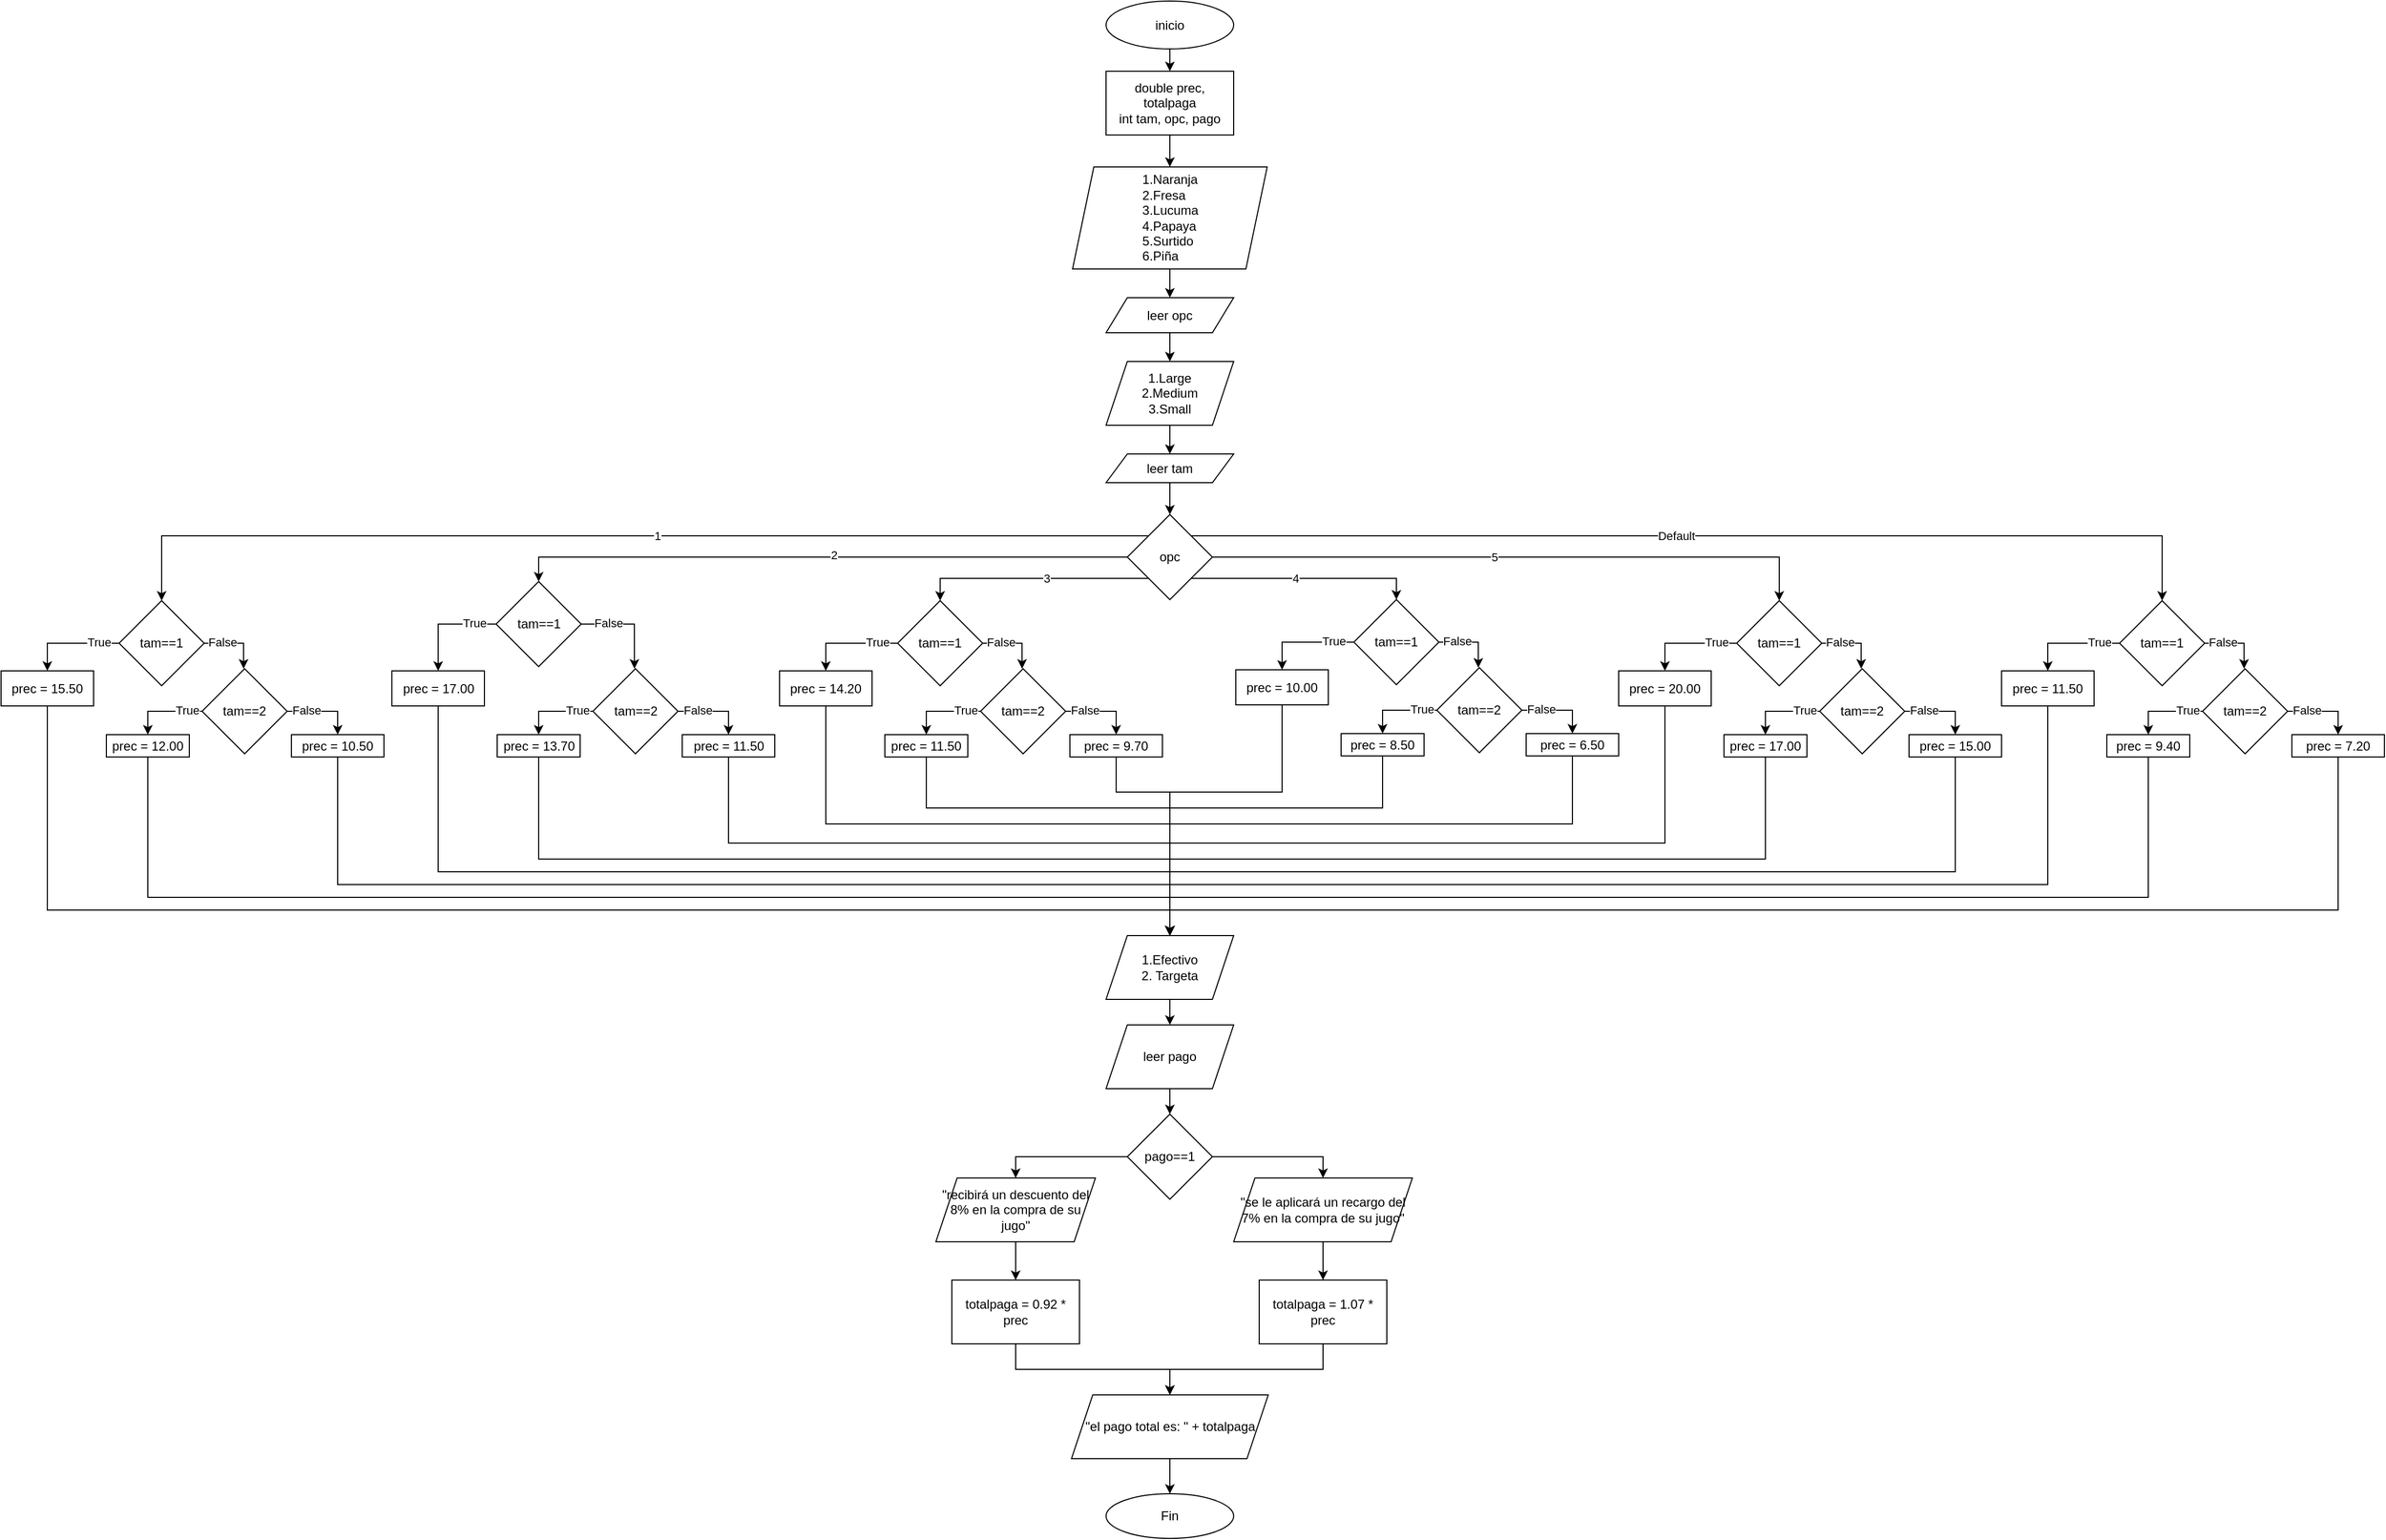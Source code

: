 <mxfile version="28.1.1">
  <diagram name="Página-1" id="8cyasYamd2iDM3UfoEXW">
    <mxGraphModel dx="1830" dy="1711" grid="1" gridSize="3" guides="1" tooltips="1" connect="1" arrows="1" fold="1" page="1" pageScale="1" pageWidth="827" pageHeight="1169" math="0" shadow="0">
      <root>
        <mxCell id="0" />
        <mxCell id="1" parent="0" />
        <mxCell id="SADH6rED4iykLWW7WeVm-2" value="" style="edgeStyle=orthogonalEdgeStyle;rounded=0;orthogonalLoop=1;jettySize=auto;html=1;" parent="1" source="iPGsbpQnGXzjsvIymjld-1" target="SADH6rED4iykLWW7WeVm-1" edge="1">
          <mxGeometry relative="1" as="geometry" />
        </mxCell>
        <mxCell id="iPGsbpQnGXzjsvIymjld-1" value="inicio" style="ellipse;whiteSpace=wrap;html=1;" parent="1" vertex="1">
          <mxGeometry x="361" y="-1167" width="120" height="45" as="geometry" />
        </mxCell>
        <mxCell id="SADH6rED4iykLWW7WeVm-5" value="" style="edgeStyle=orthogonalEdgeStyle;rounded=0;orthogonalLoop=1;jettySize=auto;html=1;" parent="1" source="SADH6rED4iykLWW7WeVm-1" target="SADH6rED4iykLWW7WeVm-3" edge="1">
          <mxGeometry relative="1" as="geometry" />
        </mxCell>
        <mxCell id="SADH6rED4iykLWW7WeVm-1" value="double prec, totalpaga&lt;br&gt;int tam, opc, pago" style="rounded=0;whiteSpace=wrap;html=1;" parent="1" vertex="1">
          <mxGeometry x="361" y="-1101" width="120" height="60" as="geometry" />
        </mxCell>
        <mxCell id="SADH6rED4iykLWW7WeVm-7" value="" style="edgeStyle=orthogonalEdgeStyle;rounded=0;orthogonalLoop=1;jettySize=auto;html=1;" parent="1" source="SADH6rED4iykLWW7WeVm-3" target="SADH6rED4iykLWW7WeVm-4" edge="1">
          <mxGeometry relative="1" as="geometry" />
        </mxCell>
        <mxCell id="SADH6rED4iykLWW7WeVm-3" value="&lt;div style=&quot;text-align: justify;&quot;&gt;&lt;span style=&quot;background-color: transparent; color: light-dark(rgb(0, 0, 0), rgb(255, 255, 255)); font-family: Helvetica;&quot;&gt;1.Naranja&lt;/span&gt;&lt;/div&gt;&lt;div style=&quot;text-align: justify;&quot;&gt;&lt;span style=&quot;background-color: transparent; color: light-dark(rgb(0, 0, 0), rgb(255, 255, 255)); font-family: Helvetica;&quot;&gt;2.Fresa&lt;/span&gt;&lt;/div&gt;&lt;div style=&quot;text-align: justify;&quot;&gt;&lt;span style=&quot;background-color: transparent; color: light-dark(rgb(0, 0, 0), rgb(255, 255, 255)); font-family: Helvetica;&quot;&gt;3.Lucuma&lt;/span&gt;&lt;/div&gt;&lt;div style=&quot;text-align: justify;&quot;&gt;&lt;span style=&quot;background-color: transparent; color: light-dark(rgb(0, 0, 0), rgb(255, 255, 255)); font-family: Helvetica;&quot;&gt;4.Papaya&lt;/span&gt;&lt;/div&gt;&lt;div style=&quot;text-align: justify;&quot;&gt;&lt;span style=&quot;background-color: transparent; color: light-dark(rgb(0, 0, 0), rgb(255, 255, 255)); font-family: Helvetica;&quot;&gt;5.Surtido&lt;/span&gt;&lt;/div&gt;&lt;div style=&quot;text-align: justify;&quot;&gt;&lt;span style=&quot;background-color: transparent; color: light-dark(rgb(0, 0, 0), rgb(255, 255, 255)); font-family: Helvetica;&quot;&gt;6.Piña&lt;/span&gt;&lt;/div&gt;" style="shape=parallelogram;perimeter=parallelogramPerimeter;whiteSpace=wrap;html=1;fixedSize=1;align=center;" parent="1" vertex="1">
          <mxGeometry x="329.5" y="-1011" width="183" height="96" as="geometry" />
        </mxCell>
        <mxCell id="SADH6rED4iykLWW7WeVm-10" value="" style="edgeStyle=orthogonalEdgeStyle;rounded=0;orthogonalLoop=1;jettySize=auto;html=1;" parent="1" source="SADH6rED4iykLWW7WeVm-4" target="SADH6rED4iykLWW7WeVm-8" edge="1">
          <mxGeometry relative="1" as="geometry" />
        </mxCell>
        <mxCell id="SADH6rED4iykLWW7WeVm-4" value="leer opc" style="shape=parallelogram;perimeter=parallelogramPerimeter;whiteSpace=wrap;html=1;fixedSize=1;" parent="1" vertex="1">
          <mxGeometry x="361" y="-888" width="120" height="33" as="geometry" />
        </mxCell>
        <mxCell id="SADH6rED4iykLWW7WeVm-11" value="" style="edgeStyle=orthogonalEdgeStyle;rounded=0;orthogonalLoop=1;jettySize=auto;html=1;" parent="1" source="SADH6rED4iykLWW7WeVm-8" target="SADH6rED4iykLWW7WeVm-9" edge="1">
          <mxGeometry relative="1" as="geometry" />
        </mxCell>
        <mxCell id="SADH6rED4iykLWW7WeVm-8" value="1.Large&lt;br&gt;2.Medium&lt;br&gt;3.Small" style="shape=parallelogram;perimeter=parallelogramPerimeter;whiteSpace=wrap;html=1;fixedSize=1;" parent="1" vertex="1">
          <mxGeometry x="361" y="-828" width="120" height="60" as="geometry" />
        </mxCell>
        <mxCell id="SADH6rED4iykLWW7WeVm-13" value="" style="edgeStyle=orthogonalEdgeStyle;rounded=0;orthogonalLoop=1;jettySize=auto;html=1;" parent="1" source="SADH6rED4iykLWW7WeVm-9" target="SADH6rED4iykLWW7WeVm-12" edge="1">
          <mxGeometry relative="1" as="geometry" />
        </mxCell>
        <mxCell id="SADH6rED4iykLWW7WeVm-9" value="leer tam" style="shape=parallelogram;perimeter=parallelogramPerimeter;whiteSpace=wrap;html=1;fixedSize=1;" parent="1" vertex="1">
          <mxGeometry x="361" y="-741" width="120" height="27" as="geometry" />
        </mxCell>
        <mxCell id="SADH6rED4iykLWW7WeVm-83" style="edgeStyle=orthogonalEdgeStyle;rounded=0;orthogonalLoop=1;jettySize=auto;html=1;exitX=0;exitY=0;exitDx=0;exitDy=0;entryX=0.5;entryY=0;entryDx=0;entryDy=0;" parent="1" source="SADH6rED4iykLWW7WeVm-12" target="SADH6rED4iykLWW7WeVm-14" edge="1">
          <mxGeometry relative="1" as="geometry" />
        </mxCell>
        <mxCell id="SADH6rED4iykLWW7WeVm-86" value="1" style="edgeLabel;html=1;align=center;verticalAlign=middle;resizable=0;points=[];" parent="SADH6rED4iykLWW7WeVm-83" vertex="1" connectable="0">
          <mxGeometry x="-0.066" relative="1" as="geometry">
            <mxPoint as="offset" />
          </mxGeometry>
        </mxCell>
        <mxCell id="SADH6rED4iykLWW7WeVm-84" style="edgeStyle=orthogonalEdgeStyle;rounded=0;orthogonalLoop=1;jettySize=auto;html=1;exitX=0;exitY=0.5;exitDx=0;exitDy=0;entryX=0.5;entryY=0;entryDx=0;entryDy=0;" parent="1" source="SADH6rED4iykLWW7WeVm-12" target="SADH6rED4iykLWW7WeVm-57" edge="1">
          <mxGeometry relative="1" as="geometry" />
        </mxCell>
        <mxCell id="SADH6rED4iykLWW7WeVm-87" value="2" style="edgeLabel;html=1;align=center;verticalAlign=middle;resizable=0;points=[];" parent="SADH6rED4iykLWW7WeVm-84" vertex="1" connectable="0">
          <mxGeometry x="-0.041" y="-2" relative="1" as="geometry">
            <mxPoint as="offset" />
          </mxGeometry>
        </mxCell>
        <mxCell id="SADH6rED4iykLWW7WeVm-85" style="edgeStyle=orthogonalEdgeStyle;rounded=0;orthogonalLoop=1;jettySize=auto;html=1;exitX=0;exitY=1;exitDx=0;exitDy=0;" parent="1" source="SADH6rED4iykLWW7WeVm-12" target="SADH6rED4iykLWW7WeVm-71" edge="1">
          <mxGeometry relative="1" as="geometry" />
        </mxCell>
        <mxCell id="SADH6rED4iykLWW7WeVm-88" value="3" style="edgeLabel;html=1;align=center;verticalAlign=middle;resizable=0;points=[];" parent="SADH6rED4iykLWW7WeVm-85" vertex="1" connectable="0">
          <mxGeometry x="-0.116" relative="1" as="geometry">
            <mxPoint as="offset" />
          </mxGeometry>
        </mxCell>
        <mxCell id="SADH6rED4iykLWW7WeVm-131" style="edgeStyle=orthogonalEdgeStyle;rounded=0;orthogonalLoop=1;jettySize=auto;html=1;exitX=1;exitY=0;exitDx=0;exitDy=0;entryX=0.5;entryY=0;entryDx=0;entryDy=0;" parent="1" source="SADH6rED4iykLWW7WeVm-12" target="SADH6rED4iykLWW7WeVm-121" edge="1">
          <mxGeometry relative="1" as="geometry" />
        </mxCell>
        <mxCell id="SADH6rED4iykLWW7WeVm-136" value="Default" style="edgeLabel;html=1;align=center;verticalAlign=middle;resizable=0;points=[];" parent="SADH6rED4iykLWW7WeVm-131" vertex="1" connectable="0">
          <mxGeometry x="-0.064" relative="1" as="geometry">
            <mxPoint as="offset" />
          </mxGeometry>
        </mxCell>
        <mxCell id="SADH6rED4iykLWW7WeVm-132" style="edgeStyle=orthogonalEdgeStyle;rounded=0;orthogonalLoop=1;jettySize=auto;html=1;entryX=0.5;entryY=0;entryDx=0;entryDy=0;" parent="1" source="SADH6rED4iykLWW7WeVm-12" target="SADH6rED4iykLWW7WeVm-107" edge="1">
          <mxGeometry relative="1" as="geometry" />
        </mxCell>
        <mxCell id="SADH6rED4iykLWW7WeVm-135" value="5" style="edgeLabel;html=1;align=center;verticalAlign=middle;resizable=0;points=[];" parent="SADH6rED4iykLWW7WeVm-132" vertex="1" connectable="0">
          <mxGeometry x="-0.079" relative="1" as="geometry">
            <mxPoint as="offset" />
          </mxGeometry>
        </mxCell>
        <mxCell id="SADH6rED4iykLWW7WeVm-133" style="edgeStyle=orthogonalEdgeStyle;rounded=0;orthogonalLoop=1;jettySize=auto;html=1;exitX=1;exitY=1;exitDx=0;exitDy=0;entryX=0.5;entryY=0;entryDx=0;entryDy=0;" parent="1" source="SADH6rED4iykLWW7WeVm-12" target="SADH6rED4iykLWW7WeVm-93" edge="1">
          <mxGeometry relative="1" as="geometry" />
        </mxCell>
        <mxCell id="SADH6rED4iykLWW7WeVm-134" value="4" style="edgeLabel;html=1;align=center;verticalAlign=middle;resizable=0;points=[];" parent="SADH6rED4iykLWW7WeVm-133" vertex="1" connectable="0">
          <mxGeometry x="-0.083" relative="1" as="geometry">
            <mxPoint as="offset" />
          </mxGeometry>
        </mxCell>
        <mxCell id="SADH6rED4iykLWW7WeVm-12" value="opc" style="rhombus;whiteSpace=wrap;html=1;" parent="1" vertex="1">
          <mxGeometry x="381" y="-684" width="80" height="80" as="geometry" />
        </mxCell>
        <mxCell id="SADH6rED4iykLWW7WeVm-37" style="edgeStyle=orthogonalEdgeStyle;rounded=0;orthogonalLoop=1;jettySize=auto;html=1;exitX=0;exitY=0.5;exitDx=0;exitDy=0;entryX=0.5;entryY=0;entryDx=0;entryDy=0;" parent="1" source="SADH6rED4iykLWW7WeVm-14" target="SADH6rED4iykLWW7WeVm-36" edge="1">
          <mxGeometry relative="1" as="geometry" />
        </mxCell>
        <mxCell id="SADH6rED4iykLWW7WeVm-39" value="True" style="edgeLabel;html=1;align=center;verticalAlign=middle;resizable=0;points=[];" parent="SADH6rED4iykLWW7WeVm-37" vertex="1" connectable="0">
          <mxGeometry x="-0.587" y="-1" relative="1" as="geometry">
            <mxPoint as="offset" />
          </mxGeometry>
        </mxCell>
        <mxCell id="SADH6rED4iykLWW7WeVm-38" style="edgeStyle=orthogonalEdgeStyle;rounded=0;orthogonalLoop=1;jettySize=auto;html=1;exitX=1;exitY=0.5;exitDx=0;exitDy=0;entryX=0.488;entryY=0;entryDx=0;entryDy=0;entryPerimeter=0;" parent="1" source="SADH6rED4iykLWW7WeVm-14" target="SADH6rED4iykLWW7WeVm-32" edge="1">
          <mxGeometry relative="1" as="geometry">
            <mxPoint x="-440" y="-525" as="targetPoint" />
          </mxGeometry>
        </mxCell>
        <mxCell id="SADH6rED4iykLWW7WeVm-40" value="False" style="edgeLabel;html=1;align=center;verticalAlign=middle;resizable=0;points=[];" parent="SADH6rED4iykLWW7WeVm-38" vertex="1" connectable="0">
          <mxGeometry x="-0.449" y="1" relative="1" as="geometry">
            <mxPoint as="offset" />
          </mxGeometry>
        </mxCell>
        <mxCell id="SADH6rED4iykLWW7WeVm-14" value="tam==1" style="rhombus;whiteSpace=wrap;html=1;" parent="1" vertex="1">
          <mxGeometry x="-567" y="-603" width="80" height="80" as="geometry" />
        </mxCell>
        <mxCell id="SADH6rED4iykLWW7WeVm-43" style="edgeStyle=orthogonalEdgeStyle;rounded=0;orthogonalLoop=1;jettySize=auto;html=1;entryX=0.5;entryY=0;entryDx=0;entryDy=0;" parent="1" source="SADH6rED4iykLWW7WeVm-32" target="SADH6rED4iykLWW7WeVm-41" edge="1">
          <mxGeometry relative="1" as="geometry" />
        </mxCell>
        <mxCell id="SADH6rED4iykLWW7WeVm-45" value="True" style="edgeLabel;html=1;align=center;verticalAlign=middle;resizable=0;points=[];" parent="SADH6rED4iykLWW7WeVm-43" vertex="1" connectable="0">
          <mxGeometry x="-0.6" y="-1" relative="1" as="geometry">
            <mxPoint as="offset" />
          </mxGeometry>
        </mxCell>
        <mxCell id="SADH6rED4iykLWW7WeVm-44" style="edgeStyle=orthogonalEdgeStyle;rounded=0;orthogonalLoop=1;jettySize=auto;html=1;exitX=1;exitY=0.5;exitDx=0;exitDy=0;entryX=0.5;entryY=0;entryDx=0;entryDy=0;" parent="1" source="SADH6rED4iykLWW7WeVm-32" target="SADH6rED4iykLWW7WeVm-42" edge="1">
          <mxGeometry relative="1" as="geometry" />
        </mxCell>
        <mxCell id="SADH6rED4iykLWW7WeVm-46" value="False" style="edgeLabel;html=1;align=center;verticalAlign=middle;resizable=0;points=[];" parent="SADH6rED4iykLWW7WeVm-44" vertex="1" connectable="0">
          <mxGeometry x="-0.479" y="1" relative="1" as="geometry">
            <mxPoint as="offset" />
          </mxGeometry>
        </mxCell>
        <mxCell id="SADH6rED4iykLWW7WeVm-32" value="tam==2" style="rhombus;whiteSpace=wrap;html=1;" parent="1" vertex="1">
          <mxGeometry x="-489" y="-539" width="80" height="80" as="geometry" />
        </mxCell>
        <mxCell id="SADH6rED4iykLWW7WeVm-141" style="edgeStyle=orthogonalEdgeStyle;rounded=0;orthogonalLoop=1;jettySize=auto;html=1;exitX=0.5;exitY=1;exitDx=0;exitDy=0;" parent="1" source="SADH6rED4iykLWW7WeVm-36" target="SADH6rED4iykLWW7WeVm-138" edge="1">
          <mxGeometry relative="1" as="geometry">
            <Array as="points">
              <mxPoint x="-634" y="-312" />
              <mxPoint x="421" y="-312" />
            </Array>
          </mxGeometry>
        </mxCell>
        <mxCell id="SADH6rED4iykLWW7WeVm-36" value="prec = 15.50" style="rounded=0;whiteSpace=wrap;html=1;" parent="1" vertex="1">
          <mxGeometry x="-678" y="-537" width="87" height="33" as="geometry" />
        </mxCell>
        <mxCell id="SADH6rED4iykLWW7WeVm-142" style="edgeStyle=orthogonalEdgeStyle;rounded=0;orthogonalLoop=1;jettySize=auto;html=1;exitX=0.5;exitY=1;exitDx=0;exitDy=0;entryX=0.5;entryY=0;entryDx=0;entryDy=0;" parent="1" source="SADH6rED4iykLWW7WeVm-41" target="SADH6rED4iykLWW7WeVm-138" edge="1">
          <mxGeometry relative="1" as="geometry">
            <Array as="points">
              <mxPoint x="-540" y="-324" />
              <mxPoint x="421" y="-324" />
            </Array>
          </mxGeometry>
        </mxCell>
        <mxCell id="SADH6rED4iykLWW7WeVm-41" value="prec = 12.00" style="rounded=0;whiteSpace=wrap;html=1;" parent="1" vertex="1">
          <mxGeometry x="-579" y="-477" width="78" height="21" as="geometry" />
        </mxCell>
        <mxCell id="SADH6rED4iykLWW7WeVm-143" style="edgeStyle=orthogonalEdgeStyle;rounded=0;orthogonalLoop=1;jettySize=auto;html=1;exitX=0.5;exitY=1;exitDx=0;exitDy=0;entryX=0.5;entryY=0;entryDx=0;entryDy=0;" parent="1" source="SADH6rED4iykLWW7WeVm-42" target="SADH6rED4iykLWW7WeVm-138" edge="1">
          <mxGeometry relative="1" as="geometry">
            <mxPoint x="420.8" y="-216" as="targetPoint" />
            <Array as="points">
              <mxPoint x="-361" y="-336" />
              <mxPoint x="421" y="-336" />
            </Array>
          </mxGeometry>
        </mxCell>
        <mxCell id="SADH6rED4iykLWW7WeVm-42" value="prec = 10.50" style="rounded=0;whiteSpace=wrap;html=1;" parent="1" vertex="1">
          <mxGeometry x="-405" y="-477" width="87" height="21" as="geometry" />
        </mxCell>
        <mxCell id="SADH6rED4iykLWW7WeVm-47" style="edgeStyle=orthogonalEdgeStyle;rounded=0;orthogonalLoop=1;jettySize=auto;html=1;exitX=0.5;exitY=1;exitDx=0;exitDy=0;" parent="1" edge="1">
          <mxGeometry relative="1" as="geometry">
            <mxPoint x="-318" y="-462" as="sourcePoint" />
            <mxPoint x="-318" y="-462" as="targetPoint" />
          </mxGeometry>
        </mxCell>
        <mxCell id="SADH6rED4iykLWW7WeVm-53" style="edgeStyle=orthogonalEdgeStyle;rounded=0;orthogonalLoop=1;jettySize=auto;html=1;exitX=0;exitY=0.5;exitDx=0;exitDy=0;entryX=0.5;entryY=0;entryDx=0;entryDy=0;" parent="1" source="SADH6rED4iykLWW7WeVm-57" target="SADH6rED4iykLWW7WeVm-63" edge="1">
          <mxGeometry relative="1" as="geometry" />
        </mxCell>
        <mxCell id="SADH6rED4iykLWW7WeVm-54" value="True" style="edgeLabel;html=1;align=center;verticalAlign=middle;resizable=0;points=[];" parent="SADH6rED4iykLWW7WeVm-53" vertex="1" connectable="0">
          <mxGeometry x="-0.587" y="-1" relative="1" as="geometry">
            <mxPoint as="offset" />
          </mxGeometry>
        </mxCell>
        <mxCell id="SADH6rED4iykLWW7WeVm-55" style="edgeStyle=orthogonalEdgeStyle;rounded=0;orthogonalLoop=1;jettySize=auto;html=1;exitX=1;exitY=0.5;exitDx=0;exitDy=0;entryX=0.488;entryY=0;entryDx=0;entryDy=0;entryPerimeter=0;" parent="1" source="SADH6rED4iykLWW7WeVm-57" target="SADH6rED4iykLWW7WeVm-62" edge="1">
          <mxGeometry relative="1" as="geometry">
            <mxPoint x="-72.5" y="-525" as="targetPoint" />
          </mxGeometry>
        </mxCell>
        <mxCell id="SADH6rED4iykLWW7WeVm-56" value="False" style="edgeLabel;html=1;align=center;verticalAlign=middle;resizable=0;points=[];" parent="SADH6rED4iykLWW7WeVm-55" vertex="1" connectable="0">
          <mxGeometry x="-0.449" y="1" relative="1" as="geometry">
            <mxPoint as="offset" />
          </mxGeometry>
        </mxCell>
        <mxCell id="SADH6rED4iykLWW7WeVm-57" value="tam==1" style="rhombus;whiteSpace=wrap;html=1;" parent="1" vertex="1">
          <mxGeometry x="-212.5" y="-621" width="80" height="80" as="geometry" />
        </mxCell>
        <mxCell id="SADH6rED4iykLWW7WeVm-58" style="edgeStyle=orthogonalEdgeStyle;rounded=0;orthogonalLoop=1;jettySize=auto;html=1;entryX=0.5;entryY=0;entryDx=0;entryDy=0;" parent="1" source="SADH6rED4iykLWW7WeVm-62" target="SADH6rED4iykLWW7WeVm-64" edge="1">
          <mxGeometry relative="1" as="geometry" />
        </mxCell>
        <mxCell id="SADH6rED4iykLWW7WeVm-59" value="True" style="edgeLabel;html=1;align=center;verticalAlign=middle;resizable=0;points=[];" parent="SADH6rED4iykLWW7WeVm-58" vertex="1" connectable="0">
          <mxGeometry x="-0.6" y="-1" relative="1" as="geometry">
            <mxPoint as="offset" />
          </mxGeometry>
        </mxCell>
        <mxCell id="SADH6rED4iykLWW7WeVm-60" style="edgeStyle=orthogonalEdgeStyle;rounded=0;orthogonalLoop=1;jettySize=auto;html=1;exitX=1;exitY=0.5;exitDx=0;exitDy=0;entryX=0.5;entryY=0;entryDx=0;entryDy=0;" parent="1" source="SADH6rED4iykLWW7WeVm-62" target="SADH6rED4iykLWW7WeVm-65" edge="1">
          <mxGeometry relative="1" as="geometry" />
        </mxCell>
        <mxCell id="SADH6rED4iykLWW7WeVm-61" value="False" style="edgeLabel;html=1;align=center;verticalAlign=middle;resizable=0;points=[];" parent="SADH6rED4iykLWW7WeVm-60" vertex="1" connectable="0">
          <mxGeometry x="-0.479" y="1" relative="1" as="geometry">
            <mxPoint as="offset" />
          </mxGeometry>
        </mxCell>
        <mxCell id="SADH6rED4iykLWW7WeVm-62" value="tam==2" style="rhombus;whiteSpace=wrap;html=1;" parent="1" vertex="1">
          <mxGeometry x="-121.5" y="-539" width="80" height="80" as="geometry" />
        </mxCell>
        <mxCell id="SADH6rED4iykLWW7WeVm-144" style="edgeStyle=orthogonalEdgeStyle;rounded=0;orthogonalLoop=1;jettySize=auto;html=1;exitX=0.5;exitY=1;exitDx=0;exitDy=0;entryX=0.5;entryY=0;entryDx=0;entryDy=0;" parent="1" source="SADH6rED4iykLWW7WeVm-63" target="SADH6rED4iykLWW7WeVm-138" edge="1">
          <mxGeometry relative="1" as="geometry">
            <Array as="points">
              <mxPoint x="-267" y="-348" />
              <mxPoint x="421" y="-348" />
            </Array>
          </mxGeometry>
        </mxCell>
        <mxCell id="SADH6rED4iykLWW7WeVm-63" value="prec = 17.00" style="rounded=0;whiteSpace=wrap;html=1;" parent="1" vertex="1">
          <mxGeometry x="-310.5" y="-537" width="87" height="33" as="geometry" />
        </mxCell>
        <mxCell id="SADH6rED4iykLWW7WeVm-145" style="edgeStyle=orthogonalEdgeStyle;rounded=0;orthogonalLoop=1;jettySize=auto;html=1;exitX=0.5;exitY=1;exitDx=0;exitDy=0;entryX=0.5;entryY=0;entryDx=0;entryDy=0;" parent="1" source="SADH6rED4iykLWW7WeVm-64" target="SADH6rED4iykLWW7WeVm-138" edge="1">
          <mxGeometry relative="1" as="geometry">
            <Array as="points">
              <mxPoint x="-172" y="-360" />
              <mxPoint x="421" y="-360" />
            </Array>
          </mxGeometry>
        </mxCell>
        <mxCell id="SADH6rED4iykLWW7WeVm-64" value="prec = 13.70" style="rounded=0;whiteSpace=wrap;html=1;" parent="1" vertex="1">
          <mxGeometry x="-211.5" y="-477" width="78" height="21" as="geometry" />
        </mxCell>
        <mxCell id="SADH6rED4iykLWW7WeVm-146" style="edgeStyle=orthogonalEdgeStyle;rounded=0;orthogonalLoop=1;jettySize=auto;html=1;exitX=0.5;exitY=1;exitDx=0;exitDy=0;entryX=0.5;entryY=0;entryDx=0;entryDy=0;" parent="1" source="SADH6rED4iykLWW7WeVm-65" target="SADH6rED4iykLWW7WeVm-138" edge="1">
          <mxGeometry relative="1" as="geometry">
            <mxPoint x="420" y="-216" as="targetPoint" />
            <Array as="points">
              <mxPoint x="6" y="-375" />
              <mxPoint x="421" y="-375" />
            </Array>
          </mxGeometry>
        </mxCell>
        <mxCell id="SADH6rED4iykLWW7WeVm-65" value="prec = 11.50" style="rounded=0;whiteSpace=wrap;html=1;" parent="1" vertex="1">
          <mxGeometry x="-37.5" y="-477" width="87" height="21" as="geometry" />
        </mxCell>
        <mxCell id="SADH6rED4iykLWW7WeVm-66" style="edgeStyle=orthogonalEdgeStyle;rounded=0;orthogonalLoop=1;jettySize=auto;html=1;exitX=0.5;exitY=1;exitDx=0;exitDy=0;" parent="1" edge="1">
          <mxGeometry relative="1" as="geometry">
            <mxPoint x="33" y="-453" as="sourcePoint" />
            <mxPoint x="33" y="-453" as="targetPoint" />
          </mxGeometry>
        </mxCell>
        <mxCell id="SADH6rED4iykLWW7WeVm-67" style="edgeStyle=orthogonalEdgeStyle;rounded=0;orthogonalLoop=1;jettySize=auto;html=1;exitX=0;exitY=0.5;exitDx=0;exitDy=0;entryX=0.5;entryY=0;entryDx=0;entryDy=0;" parent="1" source="SADH6rED4iykLWW7WeVm-71" target="SADH6rED4iykLWW7WeVm-77" edge="1">
          <mxGeometry relative="1" as="geometry" />
        </mxCell>
        <mxCell id="SADH6rED4iykLWW7WeVm-68" value="True" style="edgeLabel;html=1;align=center;verticalAlign=middle;resizable=0;points=[];" parent="SADH6rED4iykLWW7WeVm-67" vertex="1" connectable="0">
          <mxGeometry x="-0.587" y="-1" relative="1" as="geometry">
            <mxPoint as="offset" />
          </mxGeometry>
        </mxCell>
        <mxCell id="SADH6rED4iykLWW7WeVm-69" style="edgeStyle=orthogonalEdgeStyle;rounded=0;orthogonalLoop=1;jettySize=auto;html=1;exitX=1;exitY=0.5;exitDx=0;exitDy=0;entryX=0.488;entryY=0;entryDx=0;entryDy=0;entryPerimeter=0;" parent="1" source="SADH6rED4iykLWW7WeVm-71" target="SADH6rED4iykLWW7WeVm-76" edge="1">
          <mxGeometry relative="1" as="geometry">
            <mxPoint x="292" y="-525" as="targetPoint" />
          </mxGeometry>
        </mxCell>
        <mxCell id="SADH6rED4iykLWW7WeVm-70" value="False" style="edgeLabel;html=1;align=center;verticalAlign=middle;resizable=0;points=[];" parent="SADH6rED4iykLWW7WeVm-69" vertex="1" connectable="0">
          <mxGeometry x="-0.449" y="1" relative="1" as="geometry">
            <mxPoint as="offset" />
          </mxGeometry>
        </mxCell>
        <mxCell id="SADH6rED4iykLWW7WeVm-71" value="tam==1" style="rhombus;whiteSpace=wrap;html=1;" parent="1" vertex="1">
          <mxGeometry x="165" y="-603" width="80" height="80" as="geometry" />
        </mxCell>
        <mxCell id="SADH6rED4iykLWW7WeVm-72" style="edgeStyle=orthogonalEdgeStyle;rounded=0;orthogonalLoop=1;jettySize=auto;html=1;entryX=0.5;entryY=0;entryDx=0;entryDy=0;" parent="1" source="SADH6rED4iykLWW7WeVm-76" target="SADH6rED4iykLWW7WeVm-78" edge="1">
          <mxGeometry relative="1" as="geometry" />
        </mxCell>
        <mxCell id="SADH6rED4iykLWW7WeVm-73" value="True" style="edgeLabel;html=1;align=center;verticalAlign=middle;resizable=0;points=[];" parent="SADH6rED4iykLWW7WeVm-72" vertex="1" connectable="0">
          <mxGeometry x="-0.6" y="-1" relative="1" as="geometry">
            <mxPoint as="offset" />
          </mxGeometry>
        </mxCell>
        <mxCell id="SADH6rED4iykLWW7WeVm-74" style="edgeStyle=orthogonalEdgeStyle;rounded=0;orthogonalLoop=1;jettySize=auto;html=1;exitX=1;exitY=0.5;exitDx=0;exitDy=0;entryX=0.5;entryY=0;entryDx=0;entryDy=0;" parent="1" source="SADH6rED4iykLWW7WeVm-76" target="SADH6rED4iykLWW7WeVm-79" edge="1">
          <mxGeometry relative="1" as="geometry" />
        </mxCell>
        <mxCell id="SADH6rED4iykLWW7WeVm-75" value="False" style="edgeLabel;html=1;align=center;verticalAlign=middle;resizable=0;points=[];" parent="SADH6rED4iykLWW7WeVm-74" vertex="1" connectable="0">
          <mxGeometry x="-0.479" y="1" relative="1" as="geometry">
            <mxPoint as="offset" />
          </mxGeometry>
        </mxCell>
        <mxCell id="SADH6rED4iykLWW7WeVm-76" value="tam==2" style="rhombus;whiteSpace=wrap;html=1;" parent="1" vertex="1">
          <mxGeometry x="243" y="-539" width="80" height="80" as="geometry" />
        </mxCell>
        <mxCell id="SADH6rED4iykLWW7WeVm-147" style="edgeStyle=orthogonalEdgeStyle;rounded=0;orthogonalLoop=1;jettySize=auto;html=1;exitX=0.5;exitY=1;exitDx=0;exitDy=0;entryX=0.5;entryY=0;entryDx=0;entryDy=0;" parent="1" source="SADH6rED4iykLWW7WeVm-77" target="SADH6rED4iykLWW7WeVm-138" edge="1">
          <mxGeometry relative="1" as="geometry">
            <Array as="points">
              <mxPoint x="98" y="-393" />
              <mxPoint x="421" y="-393" />
            </Array>
          </mxGeometry>
        </mxCell>
        <mxCell id="SADH6rED4iykLWW7WeVm-77" value="prec = 14.20" style="rounded=0;whiteSpace=wrap;html=1;" parent="1" vertex="1">
          <mxGeometry x="54" y="-537" width="87" height="33" as="geometry" />
        </mxCell>
        <mxCell id="SADH6rED4iykLWW7WeVm-148" style="edgeStyle=orthogonalEdgeStyle;rounded=0;orthogonalLoop=1;jettySize=auto;html=1;exitX=0.5;exitY=1;exitDx=0;exitDy=0;entryX=0.5;entryY=0;entryDx=0;entryDy=0;" parent="1" source="SADH6rED4iykLWW7WeVm-78" target="SADH6rED4iykLWW7WeVm-138" edge="1">
          <mxGeometry relative="1" as="geometry">
            <mxPoint x="420" y="-216" as="targetPoint" />
            <Array as="points">
              <mxPoint x="192" y="-408" />
              <mxPoint x="421" y="-408" />
            </Array>
          </mxGeometry>
        </mxCell>
        <mxCell id="SADH6rED4iykLWW7WeVm-78" value="prec = 11.50" style="rounded=0;whiteSpace=wrap;html=1;" parent="1" vertex="1">
          <mxGeometry x="153" y="-477" width="78" height="21" as="geometry" />
        </mxCell>
        <mxCell id="SADH6rED4iykLWW7WeVm-149" style="edgeStyle=orthogonalEdgeStyle;rounded=0;orthogonalLoop=1;jettySize=auto;html=1;exitX=0.5;exitY=1;exitDx=0;exitDy=0;entryX=0.5;entryY=0;entryDx=0;entryDy=0;" parent="1" source="SADH6rED4iykLWW7WeVm-79" target="SADH6rED4iykLWW7WeVm-138" edge="1">
          <mxGeometry relative="1" as="geometry">
            <Array as="points">
              <mxPoint x="371" y="-423" />
              <mxPoint x="421" y="-423" />
            </Array>
          </mxGeometry>
        </mxCell>
        <mxCell id="SADH6rED4iykLWW7WeVm-79" value="prec = 9.70" style="rounded=0;whiteSpace=wrap;html=1;" parent="1" vertex="1">
          <mxGeometry x="327" y="-477" width="87" height="21" as="geometry" />
        </mxCell>
        <mxCell id="SADH6rED4iykLWW7WeVm-80" style="edgeStyle=orthogonalEdgeStyle;rounded=0;orthogonalLoop=1;jettySize=auto;html=1;exitX=0.5;exitY=1;exitDx=0;exitDy=0;" parent="1" source="SADH6rED4iykLWW7WeVm-79" target="SADH6rED4iykLWW7WeVm-79" edge="1">
          <mxGeometry relative="1" as="geometry" />
        </mxCell>
        <mxCell id="SADH6rED4iykLWW7WeVm-89" style="edgeStyle=orthogonalEdgeStyle;rounded=0;orthogonalLoop=1;jettySize=auto;html=1;exitX=0;exitY=0.5;exitDx=0;exitDy=0;entryX=0.5;entryY=0;entryDx=0;entryDy=0;" parent="1" source="SADH6rED4iykLWW7WeVm-93" target="SADH6rED4iykLWW7WeVm-99" edge="1">
          <mxGeometry relative="1" as="geometry" />
        </mxCell>
        <mxCell id="SADH6rED4iykLWW7WeVm-90" value="True" style="edgeLabel;html=1;align=center;verticalAlign=middle;resizable=0;points=[];" parent="SADH6rED4iykLWW7WeVm-89" vertex="1" connectable="0">
          <mxGeometry x="-0.587" y="-1" relative="1" as="geometry">
            <mxPoint as="offset" />
          </mxGeometry>
        </mxCell>
        <mxCell id="SADH6rED4iykLWW7WeVm-91" style="edgeStyle=orthogonalEdgeStyle;rounded=0;orthogonalLoop=1;jettySize=auto;html=1;exitX=1;exitY=0.5;exitDx=0;exitDy=0;entryX=0.488;entryY=0;entryDx=0;entryDy=0;entryPerimeter=0;" parent="1" source="SADH6rED4iykLWW7WeVm-93" target="SADH6rED4iykLWW7WeVm-98" edge="1">
          <mxGeometry relative="1" as="geometry">
            <mxPoint x="721" y="-526" as="targetPoint" />
          </mxGeometry>
        </mxCell>
        <mxCell id="SADH6rED4iykLWW7WeVm-92" value="False" style="edgeLabel;html=1;align=center;verticalAlign=middle;resizable=0;points=[];" parent="SADH6rED4iykLWW7WeVm-91" vertex="1" connectable="0">
          <mxGeometry x="-0.449" y="1" relative="1" as="geometry">
            <mxPoint as="offset" />
          </mxGeometry>
        </mxCell>
        <mxCell id="SADH6rED4iykLWW7WeVm-93" value="tam==1" style="rhombus;whiteSpace=wrap;html=1;" parent="1" vertex="1">
          <mxGeometry x="594" y="-604" width="80" height="80" as="geometry" />
        </mxCell>
        <mxCell id="SADH6rED4iykLWW7WeVm-94" style="edgeStyle=orthogonalEdgeStyle;rounded=0;orthogonalLoop=1;jettySize=auto;html=1;entryX=0.5;entryY=0;entryDx=0;entryDy=0;" parent="1" source="SADH6rED4iykLWW7WeVm-98" target="SADH6rED4iykLWW7WeVm-100" edge="1">
          <mxGeometry relative="1" as="geometry" />
        </mxCell>
        <mxCell id="SADH6rED4iykLWW7WeVm-95" value="True" style="edgeLabel;html=1;align=center;verticalAlign=middle;resizable=0;points=[];" parent="SADH6rED4iykLWW7WeVm-94" vertex="1" connectable="0">
          <mxGeometry x="-0.6" y="-1" relative="1" as="geometry">
            <mxPoint as="offset" />
          </mxGeometry>
        </mxCell>
        <mxCell id="SADH6rED4iykLWW7WeVm-96" style="edgeStyle=orthogonalEdgeStyle;rounded=0;orthogonalLoop=1;jettySize=auto;html=1;exitX=1;exitY=0.5;exitDx=0;exitDy=0;entryX=0.5;entryY=0;entryDx=0;entryDy=0;" parent="1" source="SADH6rED4iykLWW7WeVm-98" target="SADH6rED4iykLWW7WeVm-101" edge="1">
          <mxGeometry relative="1" as="geometry" />
        </mxCell>
        <mxCell id="SADH6rED4iykLWW7WeVm-97" value="False" style="edgeLabel;html=1;align=center;verticalAlign=middle;resizable=0;points=[];" parent="SADH6rED4iykLWW7WeVm-96" vertex="1" connectable="0">
          <mxGeometry x="-0.479" y="1" relative="1" as="geometry">
            <mxPoint as="offset" />
          </mxGeometry>
        </mxCell>
        <mxCell id="SADH6rED4iykLWW7WeVm-98" value="tam==2" style="rhombus;whiteSpace=wrap;html=1;" parent="1" vertex="1">
          <mxGeometry x="672" y="-540" width="80" height="80" as="geometry" />
        </mxCell>
        <mxCell id="SADH6rED4iykLWW7WeVm-150" style="edgeStyle=orthogonalEdgeStyle;rounded=0;orthogonalLoop=1;jettySize=auto;html=1;exitX=0.5;exitY=1;exitDx=0;exitDy=0;entryX=0.5;entryY=0;entryDx=0;entryDy=0;" parent="1" source="SADH6rED4iykLWW7WeVm-99" target="SADH6rED4iykLWW7WeVm-138" edge="1">
          <mxGeometry relative="1" as="geometry">
            <Array as="points">
              <mxPoint x="527" y="-423" />
              <mxPoint x="421" y="-423" />
            </Array>
          </mxGeometry>
        </mxCell>
        <mxCell id="SADH6rED4iykLWW7WeVm-99" value="prec = 10.00" style="rounded=0;whiteSpace=wrap;html=1;" parent="1" vertex="1">
          <mxGeometry x="483" y="-538" width="87" height="33" as="geometry" />
        </mxCell>
        <mxCell id="SADH6rED4iykLWW7WeVm-151" style="edgeStyle=orthogonalEdgeStyle;rounded=0;orthogonalLoop=1;jettySize=auto;html=1;exitX=0.5;exitY=1;exitDx=0;exitDy=0;entryX=0.5;entryY=0;entryDx=0;entryDy=0;" parent="1" source="SADH6rED4iykLWW7WeVm-100" target="SADH6rED4iykLWW7WeVm-138" edge="1">
          <mxGeometry relative="1" as="geometry">
            <Array as="points">
              <mxPoint x="621" y="-408" />
              <mxPoint x="421" y="-408" />
            </Array>
          </mxGeometry>
        </mxCell>
        <mxCell id="SADH6rED4iykLWW7WeVm-100" value="prec = 8.50" style="rounded=0;whiteSpace=wrap;html=1;" parent="1" vertex="1">
          <mxGeometry x="582" y="-478" width="78" height="21" as="geometry" />
        </mxCell>
        <mxCell id="SADH6rED4iykLWW7WeVm-152" style="edgeStyle=orthogonalEdgeStyle;rounded=0;orthogonalLoop=1;jettySize=auto;html=1;exitX=0.5;exitY=1;exitDx=0;exitDy=0;entryX=0.5;entryY=0;entryDx=0;entryDy=0;" parent="1" source="SADH6rED4iykLWW7WeVm-101" target="SADH6rED4iykLWW7WeVm-138" edge="1">
          <mxGeometry relative="1" as="geometry">
            <mxPoint x="420" y="-216" as="targetPoint" />
            <Array as="points">
              <mxPoint x="800" y="-393" />
              <mxPoint x="421" y="-393" />
            </Array>
          </mxGeometry>
        </mxCell>
        <mxCell id="SADH6rED4iykLWW7WeVm-101" value="prec = 6.50" style="rounded=0;whiteSpace=wrap;html=1;" parent="1" vertex="1">
          <mxGeometry x="756" y="-478" width="87" height="21" as="geometry" />
        </mxCell>
        <mxCell id="SADH6rED4iykLWW7WeVm-102" style="edgeStyle=orthogonalEdgeStyle;rounded=0;orthogonalLoop=1;jettySize=auto;html=1;exitX=0.5;exitY=1;exitDx=0;exitDy=0;" parent="1" source="SADH6rED4iykLWW7WeVm-101" target="SADH6rED4iykLWW7WeVm-101" edge="1">
          <mxGeometry relative="1" as="geometry" />
        </mxCell>
        <mxCell id="SADH6rED4iykLWW7WeVm-103" style="edgeStyle=orthogonalEdgeStyle;rounded=0;orthogonalLoop=1;jettySize=auto;html=1;exitX=0;exitY=0.5;exitDx=0;exitDy=0;entryX=0.5;entryY=0;entryDx=0;entryDy=0;" parent="1" source="SADH6rED4iykLWW7WeVm-107" target="SADH6rED4iykLWW7WeVm-113" edge="1">
          <mxGeometry relative="1" as="geometry" />
        </mxCell>
        <mxCell id="SADH6rED4iykLWW7WeVm-104" value="True" style="edgeLabel;html=1;align=center;verticalAlign=middle;resizable=0;points=[];" parent="SADH6rED4iykLWW7WeVm-103" vertex="1" connectable="0">
          <mxGeometry x="-0.587" y="-1" relative="1" as="geometry">
            <mxPoint as="offset" />
          </mxGeometry>
        </mxCell>
        <mxCell id="SADH6rED4iykLWW7WeVm-105" style="edgeStyle=orthogonalEdgeStyle;rounded=0;orthogonalLoop=1;jettySize=auto;html=1;exitX=1;exitY=0.5;exitDx=0;exitDy=0;entryX=0.488;entryY=0;entryDx=0;entryDy=0;entryPerimeter=0;" parent="1" source="SADH6rED4iykLWW7WeVm-107" target="SADH6rED4iykLWW7WeVm-112" edge="1">
          <mxGeometry relative="1" as="geometry">
            <mxPoint x="1081" y="-525" as="targetPoint" />
          </mxGeometry>
        </mxCell>
        <mxCell id="SADH6rED4iykLWW7WeVm-106" value="False" style="edgeLabel;html=1;align=center;verticalAlign=middle;resizable=0;points=[];" parent="SADH6rED4iykLWW7WeVm-105" vertex="1" connectable="0">
          <mxGeometry x="-0.449" y="1" relative="1" as="geometry">
            <mxPoint as="offset" />
          </mxGeometry>
        </mxCell>
        <mxCell id="SADH6rED4iykLWW7WeVm-107" value="tam==1" style="rhombus;whiteSpace=wrap;html=1;" parent="1" vertex="1">
          <mxGeometry x="954" y="-603" width="80" height="80" as="geometry" />
        </mxCell>
        <mxCell id="SADH6rED4iykLWW7WeVm-108" style="edgeStyle=orthogonalEdgeStyle;rounded=0;orthogonalLoop=1;jettySize=auto;html=1;entryX=0.5;entryY=0;entryDx=0;entryDy=0;" parent="1" source="SADH6rED4iykLWW7WeVm-112" target="SADH6rED4iykLWW7WeVm-114" edge="1">
          <mxGeometry relative="1" as="geometry" />
        </mxCell>
        <mxCell id="SADH6rED4iykLWW7WeVm-109" value="True" style="edgeLabel;html=1;align=center;verticalAlign=middle;resizable=0;points=[];" parent="SADH6rED4iykLWW7WeVm-108" vertex="1" connectable="0">
          <mxGeometry x="-0.6" y="-1" relative="1" as="geometry">
            <mxPoint as="offset" />
          </mxGeometry>
        </mxCell>
        <mxCell id="SADH6rED4iykLWW7WeVm-110" style="edgeStyle=orthogonalEdgeStyle;rounded=0;orthogonalLoop=1;jettySize=auto;html=1;exitX=1;exitY=0.5;exitDx=0;exitDy=0;entryX=0.5;entryY=0;entryDx=0;entryDy=0;" parent="1" source="SADH6rED4iykLWW7WeVm-112" target="SADH6rED4iykLWW7WeVm-115" edge="1">
          <mxGeometry relative="1" as="geometry" />
        </mxCell>
        <mxCell id="SADH6rED4iykLWW7WeVm-111" value="False" style="edgeLabel;html=1;align=center;verticalAlign=middle;resizable=0;points=[];" parent="SADH6rED4iykLWW7WeVm-110" vertex="1" connectable="0">
          <mxGeometry x="-0.479" y="1" relative="1" as="geometry">
            <mxPoint as="offset" />
          </mxGeometry>
        </mxCell>
        <mxCell id="SADH6rED4iykLWW7WeVm-112" value="tam==2" style="rhombus;whiteSpace=wrap;html=1;" parent="1" vertex="1">
          <mxGeometry x="1032" y="-539" width="80" height="80" as="geometry" />
        </mxCell>
        <mxCell id="SADH6rED4iykLWW7WeVm-153" style="edgeStyle=orthogonalEdgeStyle;rounded=0;orthogonalLoop=1;jettySize=auto;html=1;exitX=0.5;exitY=1;exitDx=0;exitDy=0;entryX=0.5;entryY=0;entryDx=0;entryDy=0;" parent="1" source="SADH6rED4iykLWW7WeVm-113" target="SADH6rED4iykLWW7WeVm-138" edge="1">
          <mxGeometry relative="1" as="geometry">
            <mxPoint x="420" y="-216" as="targetPoint" />
            <Array as="points">
              <mxPoint x="887" y="-375" />
              <mxPoint x="421" y="-375" />
            </Array>
          </mxGeometry>
        </mxCell>
        <mxCell id="SADH6rED4iykLWW7WeVm-113" value="prec = 20.00" style="rounded=0;whiteSpace=wrap;html=1;" parent="1" vertex="1">
          <mxGeometry x="843" y="-537" width="87" height="33" as="geometry" />
        </mxCell>
        <mxCell id="SADH6rED4iykLWW7WeVm-154" style="edgeStyle=orthogonalEdgeStyle;rounded=0;orthogonalLoop=1;jettySize=auto;html=1;exitX=0.5;exitY=1;exitDx=0;exitDy=0;entryX=0.5;entryY=0;entryDx=0;entryDy=0;" parent="1" source="SADH6rED4iykLWW7WeVm-114" target="SADH6rED4iykLWW7WeVm-138" edge="1">
          <mxGeometry relative="1" as="geometry">
            <mxPoint x="420" y="-216" as="targetPoint" />
            <Array as="points">
              <mxPoint x="981" y="-360" />
              <mxPoint x="421" y="-360" />
            </Array>
          </mxGeometry>
        </mxCell>
        <mxCell id="SADH6rED4iykLWW7WeVm-114" value="prec = 17.00" style="rounded=0;whiteSpace=wrap;html=1;" parent="1" vertex="1">
          <mxGeometry x="942" y="-477" width="78" height="21" as="geometry" />
        </mxCell>
        <mxCell id="SADH6rED4iykLWW7WeVm-155" style="edgeStyle=orthogonalEdgeStyle;rounded=0;orthogonalLoop=1;jettySize=auto;html=1;exitX=0.5;exitY=1;exitDx=0;exitDy=0;entryX=0.5;entryY=0;entryDx=0;entryDy=0;" parent="1" source="SADH6rED4iykLWW7WeVm-115" target="SADH6rED4iykLWW7WeVm-138" edge="1">
          <mxGeometry relative="1" as="geometry">
            <Array as="points">
              <mxPoint x="1160" y="-348" />
              <mxPoint x="421" y="-348" />
            </Array>
          </mxGeometry>
        </mxCell>
        <mxCell id="SADH6rED4iykLWW7WeVm-115" value="prec = 15.00" style="rounded=0;whiteSpace=wrap;html=1;" parent="1" vertex="1">
          <mxGeometry x="1116" y="-477" width="87" height="21" as="geometry" />
        </mxCell>
        <mxCell id="SADH6rED4iykLWW7WeVm-116" style="edgeStyle=orthogonalEdgeStyle;rounded=0;orthogonalLoop=1;jettySize=auto;html=1;exitX=0.5;exitY=1;exitDx=0;exitDy=0;" parent="1" source="SADH6rED4iykLWW7WeVm-115" target="SADH6rED4iykLWW7WeVm-115" edge="1">
          <mxGeometry relative="1" as="geometry" />
        </mxCell>
        <mxCell id="SADH6rED4iykLWW7WeVm-117" style="edgeStyle=orthogonalEdgeStyle;rounded=0;orthogonalLoop=1;jettySize=auto;html=1;exitX=0;exitY=0.5;exitDx=0;exitDy=0;entryX=0.5;entryY=0;entryDx=0;entryDy=0;" parent="1" source="SADH6rED4iykLWW7WeVm-121" target="SADH6rED4iykLWW7WeVm-127" edge="1">
          <mxGeometry relative="1" as="geometry" />
        </mxCell>
        <mxCell id="SADH6rED4iykLWW7WeVm-118" value="True" style="edgeLabel;html=1;align=center;verticalAlign=middle;resizable=0;points=[];" parent="SADH6rED4iykLWW7WeVm-117" vertex="1" connectable="0">
          <mxGeometry x="-0.587" y="-1" relative="1" as="geometry">
            <mxPoint as="offset" />
          </mxGeometry>
        </mxCell>
        <mxCell id="SADH6rED4iykLWW7WeVm-119" style="edgeStyle=orthogonalEdgeStyle;rounded=0;orthogonalLoop=1;jettySize=auto;html=1;exitX=1;exitY=0.5;exitDx=0;exitDy=0;entryX=0.488;entryY=0;entryDx=0;entryDy=0;entryPerimeter=0;" parent="1" source="SADH6rED4iykLWW7WeVm-121" target="SADH6rED4iykLWW7WeVm-126" edge="1">
          <mxGeometry relative="1" as="geometry">
            <mxPoint x="1441" y="-525" as="targetPoint" />
          </mxGeometry>
        </mxCell>
        <mxCell id="SADH6rED4iykLWW7WeVm-120" value="False" style="edgeLabel;html=1;align=center;verticalAlign=middle;resizable=0;points=[];" parent="SADH6rED4iykLWW7WeVm-119" vertex="1" connectable="0">
          <mxGeometry x="-0.449" y="1" relative="1" as="geometry">
            <mxPoint as="offset" />
          </mxGeometry>
        </mxCell>
        <mxCell id="SADH6rED4iykLWW7WeVm-121" value="tam==1" style="rhombus;whiteSpace=wrap;html=1;" parent="1" vertex="1">
          <mxGeometry x="1314" y="-603" width="80" height="80" as="geometry" />
        </mxCell>
        <mxCell id="SADH6rED4iykLWW7WeVm-122" style="edgeStyle=orthogonalEdgeStyle;rounded=0;orthogonalLoop=1;jettySize=auto;html=1;entryX=0.5;entryY=0;entryDx=0;entryDy=0;" parent="1" source="SADH6rED4iykLWW7WeVm-126" target="SADH6rED4iykLWW7WeVm-128" edge="1">
          <mxGeometry relative="1" as="geometry" />
        </mxCell>
        <mxCell id="SADH6rED4iykLWW7WeVm-123" value="True" style="edgeLabel;html=1;align=center;verticalAlign=middle;resizable=0;points=[];" parent="SADH6rED4iykLWW7WeVm-122" vertex="1" connectable="0">
          <mxGeometry x="-0.6" y="-1" relative="1" as="geometry">
            <mxPoint as="offset" />
          </mxGeometry>
        </mxCell>
        <mxCell id="SADH6rED4iykLWW7WeVm-124" style="edgeStyle=orthogonalEdgeStyle;rounded=0;orthogonalLoop=1;jettySize=auto;html=1;exitX=1;exitY=0.5;exitDx=0;exitDy=0;entryX=0.5;entryY=0;entryDx=0;entryDy=0;" parent="1" source="SADH6rED4iykLWW7WeVm-126" target="SADH6rED4iykLWW7WeVm-129" edge="1">
          <mxGeometry relative="1" as="geometry" />
        </mxCell>
        <mxCell id="SADH6rED4iykLWW7WeVm-125" value="False" style="edgeLabel;html=1;align=center;verticalAlign=middle;resizable=0;points=[];" parent="SADH6rED4iykLWW7WeVm-124" vertex="1" connectable="0">
          <mxGeometry x="-0.479" y="1" relative="1" as="geometry">
            <mxPoint as="offset" />
          </mxGeometry>
        </mxCell>
        <mxCell id="SADH6rED4iykLWW7WeVm-126" value="tam==2" style="rhombus;whiteSpace=wrap;html=1;" parent="1" vertex="1">
          <mxGeometry x="1392" y="-539" width="80" height="80" as="geometry" />
        </mxCell>
        <mxCell id="SADH6rED4iykLWW7WeVm-156" style="edgeStyle=orthogonalEdgeStyle;rounded=0;orthogonalLoop=1;jettySize=auto;html=1;exitX=0.5;exitY=1;exitDx=0;exitDy=0;entryX=0.5;entryY=0;entryDx=0;entryDy=0;" parent="1" source="SADH6rED4iykLWW7WeVm-127" target="SADH6rED4iykLWW7WeVm-138" edge="1">
          <mxGeometry relative="1" as="geometry">
            <Array as="points">
              <mxPoint x="1247" y="-336" />
              <mxPoint x="421" y="-336" />
            </Array>
          </mxGeometry>
        </mxCell>
        <mxCell id="SADH6rED4iykLWW7WeVm-127" value="prec = 11.50" style="rounded=0;whiteSpace=wrap;html=1;" parent="1" vertex="1">
          <mxGeometry x="1203" y="-537" width="87" height="33" as="geometry" />
        </mxCell>
        <mxCell id="SADH6rED4iykLWW7WeVm-157" style="edgeStyle=orthogonalEdgeStyle;rounded=0;orthogonalLoop=1;jettySize=auto;html=1;entryX=0.5;entryY=0;entryDx=0;entryDy=0;" parent="1" source="SADH6rED4iykLWW7WeVm-128" target="SADH6rED4iykLWW7WeVm-138" edge="1">
          <mxGeometry relative="1" as="geometry">
            <Array as="points">
              <mxPoint x="1341" y="-324" />
              <mxPoint x="421" y="-324" />
            </Array>
          </mxGeometry>
        </mxCell>
        <mxCell id="SADH6rED4iykLWW7WeVm-128" value="prec = 9.40" style="rounded=0;whiteSpace=wrap;html=1;" parent="1" vertex="1">
          <mxGeometry x="1302" y="-477" width="78" height="21" as="geometry" />
        </mxCell>
        <mxCell id="SADH6rED4iykLWW7WeVm-158" style="edgeStyle=orthogonalEdgeStyle;rounded=0;orthogonalLoop=1;jettySize=auto;html=1;exitX=0.5;exitY=1;exitDx=0;exitDy=0;entryX=0.5;entryY=0;entryDx=0;entryDy=0;" parent="1" source="SADH6rED4iykLWW7WeVm-129" target="SADH6rED4iykLWW7WeVm-138" edge="1">
          <mxGeometry relative="1" as="geometry">
            <Array as="points">
              <mxPoint x="1520" y="-312" />
              <mxPoint x="421" y="-312" />
            </Array>
          </mxGeometry>
        </mxCell>
        <mxCell id="SADH6rED4iykLWW7WeVm-129" value="prec = 7.20" style="rounded=0;whiteSpace=wrap;html=1;" parent="1" vertex="1">
          <mxGeometry x="1476" y="-477" width="87" height="21" as="geometry" />
        </mxCell>
        <mxCell id="SADH6rED4iykLWW7WeVm-130" style="edgeStyle=orthogonalEdgeStyle;rounded=0;orthogonalLoop=1;jettySize=auto;html=1;exitX=0.5;exitY=1;exitDx=0;exitDy=0;" parent="1" source="SADH6rED4iykLWW7WeVm-129" target="SADH6rED4iykLWW7WeVm-129" edge="1">
          <mxGeometry relative="1" as="geometry" />
        </mxCell>
        <mxCell id="SADH6rED4iykLWW7WeVm-160" value="" style="edgeStyle=orthogonalEdgeStyle;rounded=0;orthogonalLoop=1;jettySize=auto;html=1;" parent="1" source="SADH6rED4iykLWW7WeVm-138" target="SADH6rED4iykLWW7WeVm-139" edge="1">
          <mxGeometry relative="1" as="geometry" />
        </mxCell>
        <mxCell id="SADH6rED4iykLWW7WeVm-138" value="1.Efectivo&lt;br&gt;2. Targeta" style="shape=parallelogram;perimeter=parallelogramPerimeter;whiteSpace=wrap;html=1;fixedSize=1;" parent="1" vertex="1">
          <mxGeometry x="361" y="-288" width="120" height="60" as="geometry" />
        </mxCell>
        <mxCell id="SADH6rED4iykLWW7WeVm-162" value="" style="edgeStyle=orthogonalEdgeStyle;rounded=0;orthogonalLoop=1;jettySize=auto;html=1;" parent="1" source="SADH6rED4iykLWW7WeVm-139" target="SADH6rED4iykLWW7WeVm-161" edge="1">
          <mxGeometry relative="1" as="geometry" />
        </mxCell>
        <mxCell id="SADH6rED4iykLWW7WeVm-139" value="leer pago" style="shape=parallelogram;perimeter=parallelogramPerimeter;whiteSpace=wrap;html=1;fixedSize=1;" parent="1" vertex="1">
          <mxGeometry x="361" y="-204" width="120" height="60" as="geometry" />
        </mxCell>
        <mxCell id="SADH6rED4iykLWW7WeVm-165" style="edgeStyle=orthogonalEdgeStyle;rounded=0;orthogonalLoop=1;jettySize=auto;html=1;exitX=0;exitY=0.5;exitDx=0;exitDy=0;entryX=0.5;entryY=0;entryDx=0;entryDy=0;" parent="1" source="SADH6rED4iykLWW7WeVm-161" target="SADH6rED4iykLWW7WeVm-168" edge="1">
          <mxGeometry relative="1" as="geometry">
            <mxPoint x="220.5" y="-60" as="targetPoint" />
          </mxGeometry>
        </mxCell>
        <mxCell id="SADH6rED4iykLWW7WeVm-166" style="edgeStyle=orthogonalEdgeStyle;rounded=0;orthogonalLoop=1;jettySize=auto;html=1;exitX=1;exitY=0.5;exitDx=0;exitDy=0;entryX=0.5;entryY=0;entryDx=0;entryDy=0;" parent="1" source="SADH6rED4iykLWW7WeVm-161" target="SADH6rED4iykLWW7WeVm-169" edge="1">
          <mxGeometry relative="1" as="geometry">
            <mxPoint x="564" y="-60" as="targetPoint" />
          </mxGeometry>
        </mxCell>
        <mxCell id="SADH6rED4iykLWW7WeVm-161" value="pago==1" style="rhombus;whiteSpace=wrap;html=1;" parent="1" vertex="1">
          <mxGeometry x="381" y="-120" width="80" height="80" as="geometry" />
        </mxCell>
        <mxCell id="SADH6rED4iykLWW7WeVm-167" style="edgeStyle=orthogonalEdgeStyle;rounded=0;orthogonalLoop=1;jettySize=auto;html=1;exitX=0.5;exitY=1;exitDx=0;exitDy=0;" parent="1" edge="1">
          <mxGeometry relative="1" as="geometry">
            <mxPoint x="564" y="24" as="sourcePoint" />
            <mxPoint x="564" y="24" as="targetPoint" />
          </mxGeometry>
        </mxCell>
        <mxCell id="SADH6rED4iykLWW7WeVm-173" value="" style="edgeStyle=orthogonalEdgeStyle;rounded=0;orthogonalLoop=1;jettySize=auto;html=1;" parent="1" source="SADH6rED4iykLWW7WeVm-168" target="SADH6rED4iykLWW7WeVm-171" edge="1">
          <mxGeometry relative="1" as="geometry" />
        </mxCell>
        <mxCell id="SADH6rED4iykLWW7WeVm-168" value="&quot;recibirá un descuento del 8% en la compra de su jugo&quot;" style="shape=parallelogram;perimeter=parallelogramPerimeter;fixedSize=1;html=1;whiteSpace=wrap;" parent="1" vertex="1">
          <mxGeometry x="201" y="-60" width="150" height="60" as="geometry" />
        </mxCell>
        <mxCell id="SADH6rED4iykLWW7WeVm-174" value="" style="edgeStyle=orthogonalEdgeStyle;rounded=0;orthogonalLoop=1;jettySize=auto;html=1;" parent="1" source="SADH6rED4iykLWW7WeVm-169" target="SADH6rED4iykLWW7WeVm-172" edge="1">
          <mxGeometry relative="1" as="geometry" />
        </mxCell>
        <mxCell id="SADH6rED4iykLWW7WeVm-169" value="&quot;se le aplicará un recargo del 7% en la compra de su jugo&quot;" style="shape=parallelogram;perimeter=parallelogramPerimeter;whiteSpace=wrap;html=1;fixedSize=1;" parent="1" vertex="1">
          <mxGeometry x="481" y="-60" width="168" height="60" as="geometry" />
        </mxCell>
        <mxCell id="SADH6rED4iykLWW7WeVm-179" style="edgeStyle=orthogonalEdgeStyle;rounded=0;orthogonalLoop=1;jettySize=auto;html=1;exitX=0.5;exitY=1;exitDx=0;exitDy=0;entryX=0.5;entryY=0;entryDx=0;entryDy=0;" parent="1" source="SADH6rED4iykLWW7WeVm-171" target="SADH6rED4iykLWW7WeVm-175" edge="1">
          <mxGeometry relative="1" as="geometry" />
        </mxCell>
        <mxCell id="SADH6rED4iykLWW7WeVm-171" value="totalpaga = 0.92 * prec" style="rounded=0;whiteSpace=wrap;html=1;" parent="1" vertex="1">
          <mxGeometry x="216" y="36" width="120" height="60" as="geometry" />
        </mxCell>
        <mxCell id="SADH6rED4iykLWW7WeVm-178" style="edgeStyle=orthogonalEdgeStyle;rounded=0;orthogonalLoop=1;jettySize=auto;html=1;exitX=0.5;exitY=1;exitDx=0;exitDy=0;entryX=0.5;entryY=0;entryDx=0;entryDy=0;" parent="1" source="SADH6rED4iykLWW7WeVm-172" target="SADH6rED4iykLWW7WeVm-175" edge="1">
          <mxGeometry relative="1" as="geometry" />
        </mxCell>
        <mxCell id="SADH6rED4iykLWW7WeVm-172" value="totalpaga = 1.07 * prec" style="rounded=0;whiteSpace=wrap;html=1;" parent="1" vertex="1">
          <mxGeometry x="505" y="36" width="120" height="60" as="geometry" />
        </mxCell>
        <mxCell id="SADH6rED4iykLWW7WeVm-181" style="edgeStyle=orthogonalEdgeStyle;rounded=0;orthogonalLoop=1;jettySize=auto;html=1;exitX=0.5;exitY=1;exitDx=0;exitDy=0;entryX=0.5;entryY=0;entryDx=0;entryDy=0;" parent="1" source="SADH6rED4iykLWW7WeVm-175" target="SADH6rED4iykLWW7WeVm-180" edge="1">
          <mxGeometry relative="1" as="geometry" />
        </mxCell>
        <mxCell id="SADH6rED4iykLWW7WeVm-175" value="&quot;el pago total es: &quot; + totalpaga" style="shape=parallelogram;perimeter=parallelogramPerimeter;whiteSpace=wrap;html=1;fixedSize=1;" parent="1" vertex="1">
          <mxGeometry x="328.5" y="144" width="185" height="60" as="geometry" />
        </mxCell>
        <mxCell id="SADH6rED4iykLWW7WeVm-180" value="Fin" style="ellipse;whiteSpace=wrap;html=1;" parent="1" vertex="1">
          <mxGeometry x="361" y="237" width="120" height="42" as="geometry" />
        </mxCell>
      </root>
    </mxGraphModel>
  </diagram>
</mxfile>

